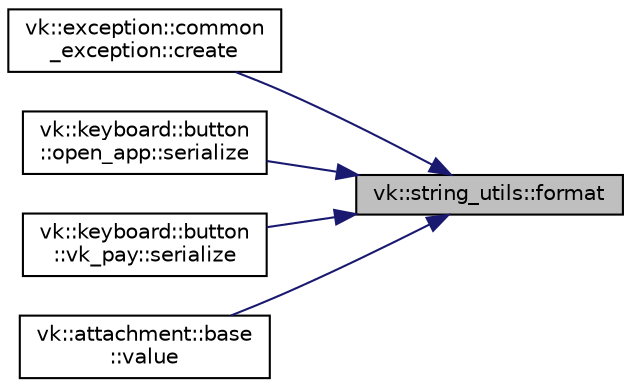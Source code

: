 digraph "vk::string_utils::format"
{
 // LATEX_PDF_SIZE
  edge [fontname="Helvetica",fontsize="10",labelfontname="Helvetica",labelfontsize="10"];
  node [fontname="Helvetica",fontsize="10",shape=record];
  rankdir="RL";
  Node1 [label="vk::string_utils::format",height=0.2,width=0.4,color="black", fillcolor="grey75", style="filled", fontcolor="black",tooltip=" "];
  Node1 -> Node2 [dir="back",color="midnightblue",fontsize="10",style="solid",fontname="Helvetica"];
  Node2 [label="vk::exception::common\l_exception::create",height=0.2,width=0.4,color="black", fillcolor="white", style="filled",URL="$classvk_1_1exception_1_1common__exception.html#a4b6c2b3ca10ce2b9dc4969a913b6034c",tooltip=" "];
  Node1 -> Node3 [dir="back",color="midnightblue",fontsize="10",style="solid",fontname="Helvetica"];
  Node3 [label="vk::keyboard::button\l::open_app::serialize",height=0.2,width=0.4,color="black", fillcolor="white", style="filled",URL="$classvk_1_1keyboard_1_1button_1_1open__app.html#ad52aa852cc5c87802e4558d828e323e7",tooltip=" "];
  Node1 -> Node4 [dir="back",color="midnightblue",fontsize="10",style="solid",fontname="Helvetica"];
  Node4 [label="vk::keyboard::button\l::vk_pay::serialize",height=0.2,width=0.4,color="black", fillcolor="white", style="filled",URL="$classvk_1_1keyboard_1_1button_1_1vk__pay.html#aec7e3acc5ba1969cfa13338d43b941ec",tooltip=" "];
  Node1 -> Node5 [dir="back",color="midnightblue",fontsize="10",style="solid",fontname="Helvetica"];
  Node5 [label="vk::attachment::base\l::value",height=0.2,width=0.4,color="black", fillcolor="white", style="filled",URL="$classvk_1_1attachment_1_1base.html#ad3aec9fdda5bd00bc0276f20b13784ec",tooltip=" "];
}
